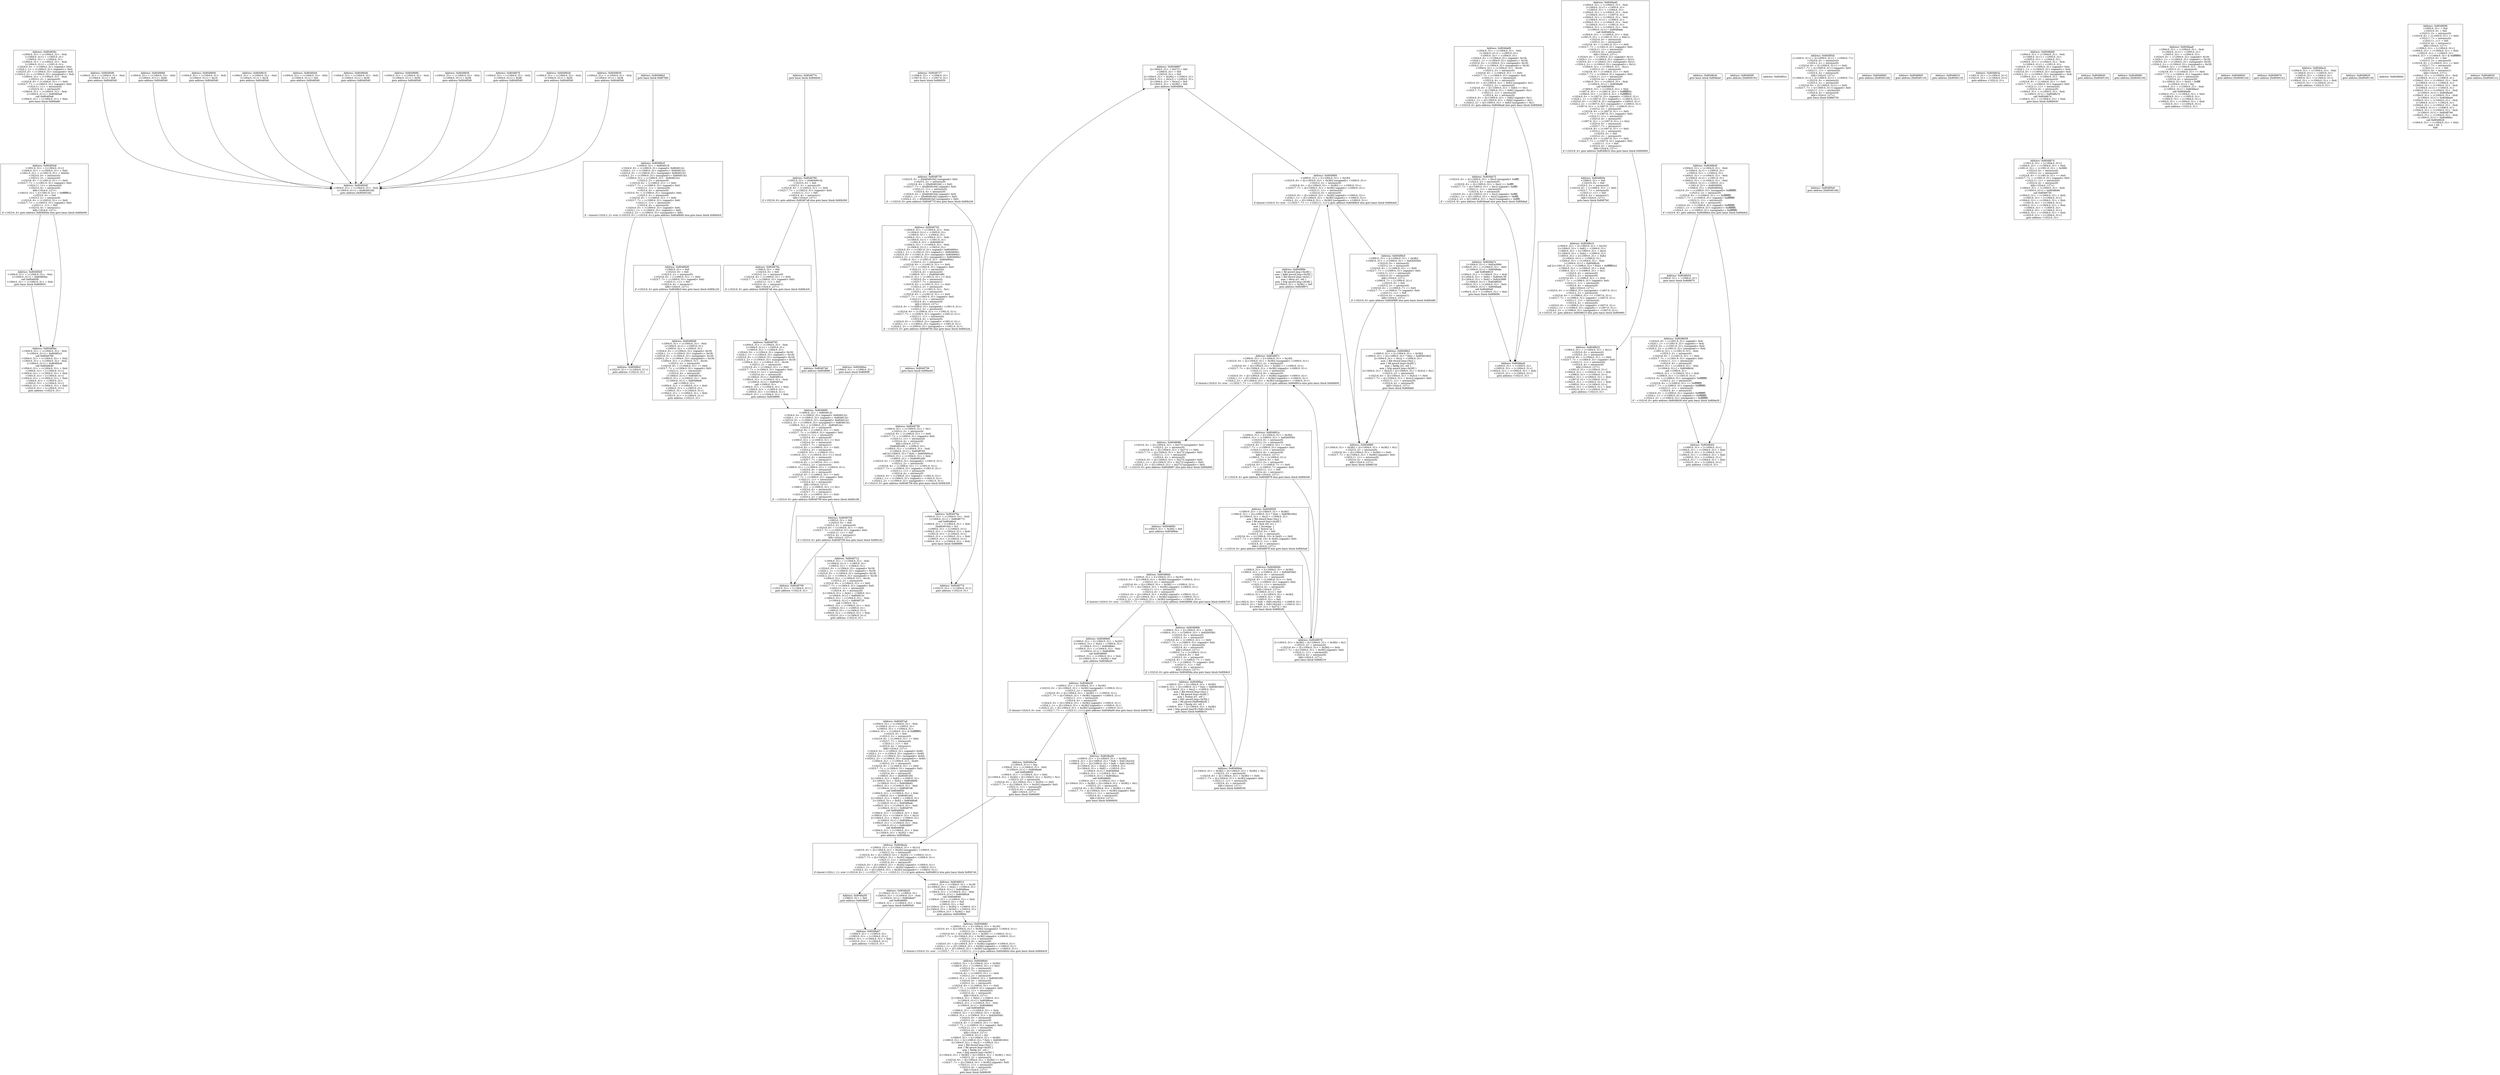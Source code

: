 digraph Program0x803750 {
basicBlock0x80afa0 [shape=box,label="Address: 0x804859c\n<1004:0..31> = (<1004:0..31> - 0x4)\n[<1004:0..31>] = <1005:0..31>\n<1005:0..31> = <1004:0..31>\n<1004:0..31> = (<1004:0..31> - 0x4)\n[<1004:0..31>] = <1001:0..31>\n<1024:0..0> = (<1004:0..31> (signed)< 0x4)\n<1024:1..1> = (<1004:0..31> (signed)<= 0x4)\n<1023:0..0> = (<1004:0..31> (unsigned)< 0x4)\n<1024:2..2> = (<1004:0..31> (unsigned)<= 0x4)\n<1004:0..31> = (<1004:0..31> - 0x4)\n<1023:2..2> = intrinsic(0)\n<1023:6..6> = (<1004:0..31> == 0x0)\n<1023:7..7> = (<1004:0..31> (signed)< 0x0)\n<1023:11..11> = intrinsic(0)\n<1023:4..4> = intrinsic(0)\n<1004:0..31> = (<1004:0..31> - 0x4)\n[<1004:0..31>] = 0x80485a8\ncall 0x80485a8\n<1004:0..31> = (<1004:0..31> + 0x4)\ngoto basic block 0x80ba80\n"];
basicBlock0x80b000 [shape=box,label="Address: 0x80485b9\n<1004:0..31> = (<1004:0..31> - 0x4)\n[<1004:0..31>] = 0x80485be\ncall 0x80485f0\n<1004:0..31> = (<1004:0..31> + 0x4)\ngoto basic block 0x868930\n"];
basicBlock0x80b060 [shape=box,label="Address: 0x80485d0\n<1004:0..31> = (<1004:0..31> - 0x4)\n[<1004:0..31>] = [0x8049100]\ngoto address [0x8049104]\n"];
basicBlock0x80b0c0 [shape=box,label="Address: 0x80486cf\n<1022:0..31> = [<1004:0..31>]\ngoto address <1022:0..31>\n"];
basicBlock0x80b120 [shape=box,label="Address: 0x80486d9\n<1004:0..31> = (<1004:0..31> - 0x4)\n[<1004:0..31>] = <1005:0..31>\n<1005:0..31> = <1004:0..31>\n<1024:0..0> = (<1004:0..31> (signed)< 0x18)\n<1024:1..1> = (<1004:0..31> (signed)<= 0x18)\n<1023:0..0> = (<1004:0..31> (unsigned)< 0x18)\n<1024:2..2> = (<1004:0..31> (unsigned)<= 0x18)\n<1004:0..31> = (<1004:0..31> - 0x18)\n<1023:2..2> = intrinsic(0)\n<1023:6..6> = (<1004:0..31> == 0x0)\n<1023:7..7> = (<1004:0..31> (signed)< 0x0)\n<1023:11..11> = intrinsic(0)\n<1023:4..4> = intrinsic(0)\n[<1004:0..31>] = 0x804913c\n<1004:0..31> = (<1004:0..31> - 0x4)\n[<1004:0..31>] = 0x80486e8\ncall <1000:0..31>\n<1004:0..31> = (<1004:0..31> + 0x4)\n<1004:0..31> = <1005:0..31>\n<1005:0..31> = [<1004:0..31>]\n<1004:0..31> = (<1004:0..31> + 0x4)\n<1022:0..31> = [<1004:0..31>]\ngoto address <1022:0..31>\n"];
basicBlock0x80b180 [shape=box,label="Address: 0x8048708\n<1022:0..31> = [<1004:0..31>]\ngoto address <1022:0..31>\n"];
basicBlock0x80b1e0 [shape=box,label="Address: 0x8048712\n<1004:0..31> = (<1004:0..31> - 0x4)\n[<1004:0..31>] = <1005:0..31>\n<1005:0..31> = <1004:0..31>\n<1024:0..0> = (<1004:0..31> (signed)< 0x18)\n<1024:1..1> = (<1004:0..31> (signed)<= 0x18)\n<1023:0..0> = (<1004:0..31> (unsigned)< 0x18)\n<1024:2..2> = (<1004:0..31> (unsigned)<= 0x18)\n<1004:0..31> = (<1004:0..31> - 0x18)\n<1023:2..2> = intrinsic(0)\n<1023:6..6> = (<1004:0..31> == 0x0)\n<1023:7..7> = (<1004:0..31> (signed)< 0x0)\n<1023:11..11> = intrinsic(0)\n<1023:4..4> = intrinsic(0)\n[(<1004:0..31> + 0x4)] = <1000:0..31>\n[<1004:0..31>] = 0x804913c\n<1004:0..31> = (<1004:0..31> - 0x4)\n[<1004:0..31>] = 0x8048725\ncall <1003:0..31>\n<1004:0..31> = (<1004:0..31> + 0x4)\n<1004:0..31> = <1005:0..31>\n<1005:0..31> = [<1004:0..31>]\n<1004:0..31> = (<1004:0..31> + 0x4)\n<1022:0..31> = [<1004:0..31>]\ngoto address <1022:0..31>\n"];
basicBlock0x80b240 [shape=box,label="Address: 0x8048739\n<1004:0..31> = (<1004:0..31> - 0x4)\n[<1004:0..31>] = <1005:0..31>\n<1005:0..31> = <1004:0..31>\n<1004:0..31> = (<1004:0..31> - 0x4)\n[<1004:0..31>] = <1001:0..31>\n<1001:0..31> = 0x8049010\n<1004:0..31> = (<1004:0..31> - 0x4)\n[<1004:0..31>] = <1003:0..31>\n<1024:0..0> = (<1001:0..31> (signed)< 0x804900c)\n<1024:1..1> = (<1001:0..31> (signed)<= 0x804900c)\n<1023:0..0> = (<1001:0..31> (unsigned)< 0x804900c)\n<1024:2..2> = (<1001:0..31> (unsigned)<= 0x804900c)\n<1001:0..31> = (<1001:0..31> - 0x804900c)\n<1023:2..2> = intrinsic(0)\n<1023:6..6> = (<1001:0..31> == 0x0)\n<1023:7..7> = (<1001:0..31> (signed)< 0x0)\n<1023:11..11> = intrinsic(0)\n<1023:4..4> = intrinsic(0)\n<1000:0..31> = [0x8049168]\n<1001:0..31> = (<1001:0..31> >> 0x2)\n<1023:0..0> = intrinsic(0)\n<1023:7..7> = intrinsic(1)\n<1023:6..6> = (<1001:0..31> == 0x0)\n<1023:2..2> = intrinsic(0)\n<1001:0..31> = (<1001:0..31> - 0x1)\n<1023:2..2> = intrinsic(0)\n<1023:6..6> = (<1001:0..31> == 0x0)\n<1023:7..7> = (<1001:0..31> (signed)< 0x0)\n<1023:11..11> = intrinsic(0)\n<1023:4..4> = intrinsic(0)\nkill(<1024:0..127>)\n<1023:0..0> = (<1000:0..31> (unsigned)< <1001:0..31>)\n<1023:2..2> = intrinsic(0)\n<1023:6..6> = (<1000:0..31> == <1001:0..31>)\n<1023:7..7> = (<1000:0..31> (signed)< <1001:0..31>)\n<1023:11..11> = intrinsic(0)\n<1023:4..4> = intrinsic(0)\n<1024:0..0> = (<1000:0..31> (signed)< <1001:0..31>)\n<1024:1..1> = (<1000:0..31> (signed)<= <1001:0..31>)\n<1024:2..2> = (<1000:0..31> (unsigned)<= <1001:0..31>)\nif ~<1023:0..0> goto address 0x804876e else goto basic block 0x80b2a0\n"];
basicBlock0x80b2a0 [shape=box,label="Address: 0x8048756\ngoto basic block 0x80be40\n"];
basicBlock0x80b300 [shape=box,label="Address: 0x804876e\n<1004:0..31> = (<1004:0..31> - 0x4)\n[<1004:0..31>] = 0x8048773\ncall 0x80486c0\n<1004:0..31> = (<1004:0..31> + 0x4)\n[0x8049164] = 0x1\n<1000:0..31> = [<1004:0..31>]\n<1004:0..31> = (<1004:0..31> + 0x4)\n<1001:0..31> = [<1004:0..31>]\n<1004:0..31> = (<1004:0..31> + 0x4)\n<1005:0..31> = [<1004:0..31>]\n<1004:0..31> = (<1004:0..31> + 0x4)\ngoto basic block 0x8689f0\n"];
basicBlock0x80b360 [shape=box,label="Address: 0x804878a\n<1000:0..31> = 0x0\n<1023:0..0> = 0x0\n<1023:2..2> = intrinsic(0)\n<1023:6..6> = (<1000:0..31> == 0x0)\n<1023:7..7> = (<1000:0..31> (signed)< 0x0)\n<1023:11..11> = 0x0\n<1023:4..4> = intrinsic(1)\nkill(<1024:0..127>)\nif <1023:6..6> goto address 0x80487a8 else goto basic block 0x80b3c0\n"];
basicBlock0x80b3c0 [shape=box,label="Address: 0x8048793\n<1004:0..31> = (<1004:0..31> - 0x4)\n[<1004:0..31>] = <1005:0..31>\n<1005:0..31> = <1004:0..31>\n<1024:0..0> = (<1004:0..31> (signed)< 0x18)\n<1024:1..1> = (<1004:0..31> (signed)<= 0x18)\n<1023:0..0> = (<1004:0..31> (unsigned)< 0x18)\n<1024:2..2> = (<1004:0..31> (unsigned)<= 0x18)\n<1004:0..31> = (<1004:0..31> - 0x18)\n<1023:2..2> = intrinsic(0)\n<1023:6..6> = (<1004:0..31> == 0x0)\n<1023:7..7> = (<1004:0..31> (signed)< 0x0)\n<1023:11..11> = intrinsic(0)\n<1023:4..4> = intrinsic(0)\n[<1004:0..31>] = 0x8049014\n<1004:0..31> = (<1004:0..31> - 0x4)\n[<1004:0..31>] = 0x80487a2\ncall <1000:0..31>\n<1004:0..31> = (<1004:0..31> + 0x4)\n<1004:0..31> = <1005:0..31>\n<1005:0..31> = [<1004:0..31>]\n<1004:0..31> = (<1004:0..31> + 0x4)\ngoto address 0x80486f0\n"];
basicBlock0x80b420 [shape=box,label="Address: 0x8048897\n[(<1004:0..31> + 0x27)] = 0x0\n<1000:0..31> = 0x0\n<1003:0..31> = 0x0\n[(<1004:0..31> + 0x28)] = <1000:0..31>\n[(<1004:0..31> + 0x2c)] = <1003:0..31>\n[(<1004:0..31> + 0x3c)] = 0x0\n[(<1004:0..31> + 0x38)] = 0x0\ngoto address 0x80488f4\n"];
basicBlock0x80b480 [shape=box,label="Address: 0x80488cf\n<1000:0..31> = [(<1004:0..31> + 0x38)]\n<1000:0..31> = [((<1000:0..31> * 0x4) + 0x8049180)]\n[(<1004:0..31> + 0xc)] = <1000:0..31>\nasm { fild dword [esp+0xc] }\nasm { fld qword [esp+0x28] }\nasm { faddp st1, st0 }\nasm { fstp qword [esp+0x28] }\n[(<1004:0..31> + 0x3c)] = ([(<1004:0..31> + 0x3c)] + 0x1)\n<1023:2..2> = intrinsic(0)\n<1023:6..6> = ([(<1004:0..31> + 0x3c)] == 0x0)\n<1023:7..7> = ([(<1004:0..31> + 0x3c)] (signed)< 0x0)\n<1023:11..11> = intrinsic(0)\n<1023:4..4> = intrinsic(0)\nkill(<1024:0..127>)\ngoto basic block 0x868ab0\n"];
basicBlock0x80b4e0 [shape=box,label="Address: 0x80488fe\nasm { fld qword [esp+0x28] }\nasm { fadd qword [esp+0x30] }\nasm { fild dword [esp+0x3c] }\nasm { fdivp st1, st0 }\nasm { fstp qword [esp+0x28] }\n[(<1004:0..31> + 0x38)] = 0x0\ngoto address 0x804897c\n"];
basicBlock0x80b540 [shape=box,label="Address: 0x8048929\n<1000:0..31> = [(<1004:0..31> + 0x38)]\n<1000:0..31> = [((<1000:0..31> * 0x4) + 0x8049180)]\n[(<1004:0..31> + 0xc)] = <1000:0..31>\nasm { fild dword [esp+0xc] }\nasm { fld qword [esp+0x28] }\nasm { fxch st0, st1 }\nasm { fucompp  }\nasm { fnstsw ax }\n<1023:0..0> = 0x0\n<1023:2..2> = intrinsic(0)\n<1023:6..6> = ((<1000:8..15> & 0x45) == 0x0)\n<1023:7..7> = ((<1000:8..15> & 0x45) (signed)< 0x0)\n<1023:11..11> = 0x0\n<1023:4..4> = intrinsic(1)\nkill(<1024:0..127>)\nif ~<1023:6..6> goto address 0x8048978 else goto basic block 0x80b5a0\n"];
basicBlock0x80b5a0 [shape=box,label="Address: 0x804894b\n<1000:0..31> = [(<1004:0..31> + 0x38)]\n<1000:0..31> = (<1000:0..31> + 0x82b0540)\n<1023:0..0> = intrinsic(0)\n<1023:2..2> = intrinsic(0)\n<1023:6..6> = (<1000:0..31> == 0x0)\n<1023:7..7> = (<1000:0..31> (signed)< 0x0)\n<1023:11..11> = intrinsic(0)\n<1023:4..4> = intrinsic(0)\nkill(<1024:0..127>)\n[<1000:0..31>] = 0x0\n<1002:0..31> = [(<1004:0..31> + 0x38)]\n<1000:0..31> = 0x0\n<1003:0..31> = 0x0\n[((<1002:0..31> * 0x8) + 0x81162c0)] = <1000:0..31>\n[((<1002:0..31> * 0x8) + 0x81162c4)] = <1003:0..31>\n[(<1004:0..31> + 0x27)] = 0x1\ngoto basic block 0x8682d0\n"];
basicBlock0x80b600 [shape=box,label="Address: 0x8048986\n<1023:0..0> = ([(<1004:0..31> + 0x27)] (unsigned)< 0x0)\n<1023:2..2> = intrinsic(0)\n<1023:6..6> = ([(<1004:0..31> + 0x27)] == 0x0)\n<1023:7..7> = ([(<1004:0..31> + 0x27)] (signed)< 0x0)\n<1023:11..11> = intrinsic(0)\n<1023:4..4> = intrinsic(0)\n<1024:0..0> = ([(<1004:0..31> + 0x27)] (signed)< 0x0)\n<1024:1..1> = ([(<1004:0..31> + 0x27)] (signed)<= 0x0)\n<1024:2..2> = ([(<1004:0..31> + 0x27)] (unsigned)<= 0x0)\nif ~<1023:6..6> goto address 0x8048897 else goto basic block 0x80b660\n"];
basicBlock0x80b660 [shape=box,label="Address: 0x8048991\n[(<1004:0..31> + 0x38)] = 0x0\ngoto address 0x80489de\n"];
basicBlock0x80b6c0 [shape=box,label="Address: 0x80489aa\n<1000:0..31> = [(<1004:0..31> + 0x38)]\n<1000:0..31> = [((<1000:0..31> * 0x4) + 0x8049180)]\n[(<1004:0..31> + 0xc)] = <1000:0..31>\nasm { fild dword [esp+0xc] }\nasm { fld qword [esp+0x28] }\nasm { fsubrp st1, st0 }\nasm { fdiv qword [esp+0x30] }\nasm { fld qword [0x8048bc8] }\nasm { fmulp st1, st0 }\n<1000:0..31> = [(<1004:0..31> + 0x38)]\nasm { fstp qword [eax*8+0x81162c0] }\ngoto basic block 0x868b10\n"];
basicBlock0x80b720 [shape=box,label="Address: 0x80489e8\n<1000:0..31> = [(<1004:0..31> + 0x20)]\n[(<1004:0..31> + 0x4)] = <1000:0..31>\n[<1004:0..31>] = 0x8048bb1\n<1004:0..31> = (<1004:0..31> - 0x4)\n[<1004:0..31>] = 0x80489fc\ncall 0x8048660\n<1004:0..31> = (<1004:0..31> + 0x4)\n[(<1004:0..31> + 0x38)] = 0x0\ngoto address 0x8048a30\n"];
basicBlock0x80b780 [shape=box,label="Address: 0x8048a3a\n[<1004:0..31>] = 0xa\n<1004:0..31> = (<1004:0..31> - 0x4)\n[<1004:0..31>] = 0x8048a46\ncall 0x8048600\n<1004:0..31> = (<1004:0..31> + 0x4)\n[(<1004:0..31> + 0x20)] = ([(<1004:0..31> + 0x20)] + 0x1)\n<1023:2..2> = intrinsic(0)\n<1023:6..6> = ([(<1004:0..31> + 0x20)] == 0x0)\n<1023:7..7> = ([(<1004:0..31> + 0x20)] (signed)< 0x0)\n<1023:11..11> = intrinsic(0)\n<1023:4..4> = intrinsic(0)\nkill(<1024:0..127>)\ngoto basic block 0x86b6f0\n"];
basicBlock0x80b7e0 [shape=box,label="Address: 0x8048a58\n<1000:0..31> = 0x0\ngoto address 0x8048a67\n"];
basicBlock0x80b840 [shape=box,label="Address: 0x8048a75\n<1023:0..0> = ([(<1005:0..31> + 0xc)] (unsigned)< 0xffff)\n<1023:2..2> = intrinsic(0)\n<1023:6..6> = ([(<1005:0..31> + 0xc)] == 0xffff)\n<1023:7..7> = ([(<1005:0..31> + 0xc)] (signed)< 0xffff)\n<1023:11..11> = intrinsic(0)\n<1023:4..4> = intrinsic(0)\n<1024:0..0> = ([(<1005:0..31> + 0xc)] (signed)< 0xffff)\n<1024:1..1> = ([(<1005:0..31> + 0xc)] (signed)<= 0xffff)\n<1024:2..2> = ([(<1005:0..31> + 0xc)] (unsigned)<= 0xffff)\nif ~<1023:6..6> goto address 0x8048aa6 else goto basic block 0x80b8a0\n"];
basicBlock0x80b8a0 [shape=box,label="Address: 0x8048a7e\n[<1004:0..31>] = 0x82e3990\n<1004:0..31> = (<1004:0..31> - 0x4)\n[<1004:0..31>] = 0x8048a8a\ncall 0x8048610\n<1004:0..31> = (<1004:0..31> + 0x4)\n[(<1004:0..31> + 0x8)] = 0x8049138\n[(<1004:0..31> + 0x4)] = 0x82e3990\n[<1004:0..31>] = 0x8048630\n<1004:0..31> = (<1004:0..31> - 0x4)\n[<1004:0..31>] = 0x8048aa6\ncall 0x80485e0\n<1004:0..31> = (<1004:0..31> + 0x4)\ngoto basic block 0x868690\n"];
basicBlock0x80b900 [shape=box,label="Address: 0x8048b0e\n<1006:0..31> = 0x0\n<1023:0..0> = 0x0\n<1023:2..2> = intrinsic(0)\n<1023:6..6> = (<1006:0..31> == 0x0)\n<1023:7..7> = intrinsic(0)\n<1023:11..11> = 0x0\n<1023:4..4> = intrinsic(1)\nkill(<1024:0..127>)\ngoto basic block 0x8687b0\n"];
basicBlock0x80b960 [shape=box,label="Address: 0x8048b32\n<1004:0..31> = (<1004:0..31> + 0x1c)\n<1023:0..0> = intrinsic(0)\n<1023:2..2> = intrinsic(0)\n<1023:6..6> = (<1004:0..31> == 0x0)\n<1023:7..7> = (<1004:0..31> (signed)< 0x0)\n<1023:11..11> = intrinsic(0)\n<1023:4..4> = intrinsic(0)\nkill(<1024:0..127>)\n<1001:0..31> = [<1004:0..31>]\n<1004:0..31> = (<1004:0..31> + 0x4)\n<1006:0..31> = [<1004:0..31>]\n<1004:0..31> = (<1004:0..31> + 0x4)\n<1007:0..31> = [<1004:0..31>]\n<1004:0..31> = (<1004:0..31> + 0x4)\n<1005:0..31> = [<1004:0..31>]\n<1004:0..31> = (<1004:0..31> + 0x4)\n<1022:0..31> = [<1004:0..31>]\ngoto address <1022:0..31>\n"];
basicBlock0x80b9c0 [shape=box,label="Address: 0x8048b54\n<1006:0..31> = <1006:0..31>\ngoto basic block 0x868870\n"];
basicBlock0x80ba20 [shape=box,label="Address: 0x8048b64\n<1000:0..31> = [<1004:0..31>]\n<1004:0..31> = (<1004:0..31> + 0x4)\n<1001:0..31> = [<1004:0..31>]\n<1004:0..31> = (<1004:0..31> + 0x4)\n<1005:0..31> = [<1004:0..31>]\n<1004:0..31> = (<1004:0..31> + 0x4)\n<1022:0..31> = [<1004:0..31>]\ngoto address <1022:0..31>\n"];
basicBlock0x80ba80 [shape=box,label="Address: 0x80485a8\n<1001:0..31> = [<1004:0..31>]\n<1004:0..31> = (<1004:0..31> + 0x4)\n<1001:0..31> = (<1001:0..31> + 0xb54)\n<1023:0..0> = intrinsic(0)\n<1023:2..2> = intrinsic(0)\n<1023:6..6> = (<1001:0..31> == 0x0)\n<1023:7..7> = (<1001:0..31> (signed)< 0x0)\n<1023:11..11> = intrinsic(0)\n<1023:4..4> = intrinsic(0)\nkill(<1024:0..127>)\n<1003:0..31> = [(<1001:0..31> + 0xfffffffc)]\n<1023:0..0> = 0x0\n<1023:2..2> = intrinsic(0)\n<1023:6..6> = (<1003:0..31> == 0x0)\n<1023:7..7> = (<1003:0..31> (signed)< 0x0)\n<1023:11..11> = 0x0\n<1023:4..4> = intrinsic(1)\nkill(<1024:0..127>)\nif <1023:6..6> goto address 0x80485be else goto basic block 0x80b000\n"];
basicBlock0x80bae0 [shape=box,label="Address: 0x80485f0\ngoto address [0x804910c]\n"];
basicBlock0x80bb40 [shape=box,label="Address: 0x8048780\n<1002:0..31> = [0x8049014]\n<1023:0..0> = 0x0\n<1023:2..2> = intrinsic(0)\n<1023:6..6> = (<1002:0..31> == 0x0)\n<1023:7..7> = (<1002:0..31> (signed)< 0x0)\n<1023:11..11> = 0x0\n<1023:4..4> = intrinsic(1)\nkill(<1024:0..127>)\nif <1023:6..6> goto address 0x80487a8 else goto basic block 0x80b360\n"];
basicBlock0x80bba0 [shape=box,label="Address: 0x8048b40\n<1004:0..31> = (<1004:0..31> - 0x4)\n[<1004:0..31>] = <1005:0..31>\n<1005:0..31> = <1004:0..31>\n<1004:0..31> = (<1004:0..31> - 0x4)\n[<1004:0..31>] = <1001:0..31>\n<1004:0..31> = (<1004:0..31> - 0x4)\n[<1004:0..31>] = <1003:0..31>\n<1001:0..31> = 0x8049004\n<1000:0..31> = [0x8049004]\n<1023:0..0> = (<1000:0..31> (unsigned)< 0xffffffff)\n<1023:2..2> = intrinsic(0)\n<1023:6..6> = (<1000:0..31> == 0xffffffff)\n<1023:7..7> = (<1000:0..31> (signed)< 0xffffffff)\n<1023:11..11> = intrinsic(0)\n<1023:4..4> = intrinsic(0)\n<1024:0..0> = (<1000:0..31> (signed)< 0xffffffff)\n<1024:1..1> = (<1000:0..31> (signed)<= 0xffffffff)\n<1024:2..2> = (<1000:0..31> (unsigned)<= 0xffffffff)\nif <1023:6..6> goto address 0x8048b64 else goto basic block 0x80b9c0\n"];
basicBlock0x80bc00 [shape=box,label="Address: 0x80485cc\n"];
basicBlock0x80bc60 [shape=box,label="Address: 0x80485dc\n[<1000:0..31>] = ([<1000:0..31>] + <1000:0..7>)\n<1023:0..0> = intrinsic(0)\n<1023:2..2> = intrinsic(0)\n<1023:6..6> = ([<1000:0..31>] == 0x0)\n<1023:7..7> = ([<1000:0..31>] (signed)< 0x0)\n<1023:11..11> = intrinsic(0)\n<1023:4..4> = intrinsic(0)\nkill(<1024:0..127>)\n[<1000:0..31>] = ([<1000:0..31>] + <1000:0..7>)\n<1023:0..0> = intrinsic(0)\n<1023:2..2> = intrinsic(0)\n<1023:6..6> = ([<1000:0..31>] == 0x0)\n<1023:7..7> = ([<1000:0..31>] (signed)< 0x0)\n<1023:11..11> = intrinsic(0)\n<1023:4..4> = intrinsic(0)\nkill(<1024:0..127>)\ngoto basic block 0x868750\n"];
basicBlock0x80bcc0 [shape=box,label="Address: 0x80486d0\n<1000:0..31> = 0x0\n<1023:0..0> = 0x0\n<1023:2..2> = intrinsic(0)\n<1023:6..6> = (<1000:0..31> == 0x0)\n<1023:7..7> = (<1000:0..31> (signed)< 0x0)\n<1023:11..11> = 0x0\n<1023:4..4> = intrinsic(1)\nkill(<1024:0..127>)\nif <1023:6..6> goto address 0x80486cf else goto basic block 0x80b120\n"];
basicBlock0x80bd20 [shape=box,label="Address: 0x80486ea\n<1006:0..31> = <1006:0..31>\ngoto basic block 0x8680f0\n"];
basicBlock0x80bd80 [shape=box,label="Address: 0x8048709\n<1003:0..31> = 0x0\n<1023:0..0> = 0x0\n<1023:2..2> = intrinsic(0)\n<1023:6..6> = (<1003:0..31> == 0x0)\n<1023:7..7> = (<1003:0..31> (signed)< 0x0)\n<1023:11..11> = 0x0\n<1023:4..4> = intrinsic(1)\nkill(<1024:0..127>)\nif <1023:6..6> goto address 0x8048708 else goto basic block 0x80b1e0\n"];
basicBlock0x80bde0 [shape=box,label="Address: 0x8048727\n<1006:0..31> = <1006:0..31>\n<1007:0..31> = <1007:0..31>\ngoto basic block 0x86b930\n"];
basicBlock0x80be40 [shape=box,label="Address: 0x8048758\n<1000:0..31> = (<1000:0..31> + 0x1)\n<1023:2..2> = intrinsic(0)\n<1023:6..6> = (<1000:0..31> == 0x0)\n<1023:7..7> = (<1000:0..31> (signed)< 0x0)\n<1023:11..11> = intrinsic(0)\n<1023:4..4> = intrinsic(0)\nkill(<1024:0..127>)\n[0x8049168] = <1000:0..31>\n<1004:0..31> = (<1004:0..31> - 0x4)\n[<1004:0..31>] = 0x8048765\ncall [((<1000:0..31> * 0x4) + 0x804900c)]\n<1004:0..31> = (<1004:0..31> + 0x4)\n<1000:0..31> = [0x8049168]\n<1023:0..0> = (<1000:0..31> (unsigned)< <1001:0..31>)\n<1023:2..2> = intrinsic(0)\n<1023:6..6> = (<1000:0..31> == <1001:0..31>)\n<1023:7..7> = (<1000:0..31> (signed)< <1001:0..31>)\n<1023:11..11> = intrinsic(0)\n<1023:4..4> = intrinsic(0)\n<1024:0..0> = (<1000:0..31> (signed)< <1001:0..31>)\n<1024:1..1> = (<1000:0..31> (signed)<= <1001:0..31>)\n<1024:2..2> = (<1000:0..31> (unsigned)<= <1001:0..31>)\nif <1023:0..0> goto address 0x8048758 else goto basic block 0x80b300\n"];
basicBlock0x867fd0 [shape=box,label="Address: 0x80486c0\n<1000:0..31> = 0x804913f\n<1024:0..0> = (<1000:0..31> (signed)< 0x804913c)\n<1024:1..1> = (<1000:0..31> (signed)<= 0x804913c)\n<1023:0..0> = (<1000:0..31> (unsigned)< 0x804913c)\n<1024:2..2> = (<1000:0..31> (unsigned)<= 0x804913c)\n<1000:0..31> = (<1000:0..31> - 0x804913c)\n<1023:2..2> = intrinsic(0)\n<1023:6..6> = (<1000:0..31> == 0x0)\n<1023:7..7> = (<1000:0..31> (signed)< 0x0)\n<1023:11..11> = intrinsic(0)\n<1023:4..4> = intrinsic(0)\n<1023:0..0> = (<1000:0..31> (unsigned)< 0x6)\n<1023:2..2> = intrinsic(0)\n<1023:6..6> = (<1000:0..31> == 0x6)\n<1023:7..7> = (<1000:0..31> (signed)< 0x6)\n<1023:11..11> = intrinsic(0)\n<1023:4..4> = intrinsic(0)\n<1024:0..0> = (<1000:0..31> (signed)< 0x6)\n<1024:1..1> = (<1000:0..31> (signed)<= 0x6)\n<1024:2..2> = (<1000:0..31> (unsigned)<= 0x6)\nif ~choice(<1024:2..2> over (<1023:0..0> | <1023:6..6>)) goto address 0x80486d0 else goto basic block 0x80b0c0\n"];
basicBlock0x868030 [shape=box,label="Address: 0x804877e\ngoto basic block 0x80bb40\n"];
basicBlock0x868090 [shape=box,label="Address: 0x80487a8\ngoto address 0x80486f0\n"];
basicBlock0x8680f0 [shape=box,label="Address: 0x80486f0\n<1000:0..31> = 0x804913c\n<1024:0..0> = (<1000:0..31> (signed)< 0x804913c)\n<1024:1..1> = (<1000:0..31> (signed)<= 0x804913c)\n<1023:0..0> = (<1000:0..31> (unsigned)< 0x804913c)\n<1024:2..2> = (<1000:0..31> (unsigned)<= 0x804913c)\n<1000:0..31> = (<1000:0..31> - 0x804913c)\n<1023:2..2> = intrinsic(0)\n<1023:6..6> = (<1000:0..31> == 0x0)\n<1023:7..7> = (<1000:0..31> (signed)< 0x0)\n<1023:11..11> = intrinsic(0)\n<1023:4..4> = intrinsic(0)\n<1000:0..31> = (<1000:0..31> >> 0x2)\n<1023:0..0> = intrinsic(0)\n<1023:7..7> = intrinsic(1)\n<1023:6..6> = (<1000:0..31> == 0x0)\n<1023:2..2> = intrinsic(0)\n<1003:0..31> = <1000:0..31>\n<1003:0..31> = (<1003:0..31> >>> 0x1f)\n<1023:0..0> = intrinsic(0)\n<1023:7..7> = intrinsic(1)\n<1023:6..6> = (<1003:0..31> == 0x0)\n<1023:2..2> = intrinsic(0)\n<1000:0..31> = (<1000:0..31> + <1003:0..31>)\n<1023:0..0> = intrinsic(0)\n<1023:2..2> = intrinsic(0)\n<1023:6..6> = (<1000:0..31> == 0x0)\n<1023:7..7> = (<1000:0..31> (signed)< 0x0)\n<1023:11..11> = intrinsic(0)\n<1023:4..4> = intrinsic(0)\nkill(<1024:0..127>)\n<1000:0..31> = (<1000:0..31> >> 0x1)\n<1023:0..0> = intrinsic(0)\n<1023:7..7> = intrinsic(1)\n<1023:6..6> = (<1000:0..31> == 0x0)\n<1023:2..2> = intrinsic(0)\nif ~<1023:6..6> goto address 0x8048709 else goto basic block 0x80b180\n"];
basicBlock0x868150 [shape=box,label="Address: 0x80488f4\n<1000:0..31> = [(<1004:0..31> + 0x18)]\n<1023:0..0> = ([(<1004:0..31> + 0x38)] (unsigned)< <1000:0..31>)\n<1023:2..2> = intrinsic(0)\n<1023:6..6> = ([(<1004:0..31> + 0x38)] == <1000:0..31>)\n<1023:7..7> = ([(<1004:0..31> + 0x38)] (signed)< <1000:0..31>)\n<1023:11..11> = intrinsic(0)\n<1023:4..4> = intrinsic(0)\n<1024:0..0> = ([(<1004:0..31> + 0x38)] (signed)< <1000:0..31>)\n<1024:1..1> = ([(<1004:0..31> + 0x38)] (signed)<= <1000:0..31>)\n<1024:2..2> = ([(<1004:0..31> + 0x38)] (unsigned)<= <1000:0..31>)\nif choice(<1024:0..0> over ~(<1023:7..7> == <1023:11..11>)) goto address 0x80488c0 else goto basic block 0x80b4e0\n"];
basicBlock0x8681b0 [shape=box,label="Address: 0x80488c0\n<1000:0..31> = [(<1004:0..31> + 0x38)]\n<1000:0..31> = (<1000:0..31> + 0x82b0540)\n<1023:0..0> = intrinsic(0)\n<1023:2..2> = intrinsic(0)\n<1023:6..6> = (<1000:0..31> == 0x0)\n<1023:7..7> = (<1000:0..31> (signed)< 0x0)\n<1023:11..11> = intrinsic(0)\n<1023:4..4> = intrinsic(0)\nkill(<1024:0..127>)\n<1000:0..7> = [<1000:0..31>]\n<1023:0..0> = 0x0\n<1023:2..2> = intrinsic(0)\n<1023:6..6> = (<1000:0..7> == 0x0)\n<1023:7..7> = (<1000:0..7> (signed)< 0x0)\n<1023:11..11> = 0x0\n<1023:4..4> = intrinsic(1)\nkill(<1024:0..127>)\nif <1023:6..6> goto address 0x80488f0 else goto basic block 0x80b480\n"];
basicBlock0x868210 [shape=box,label="Address: 0x804897c\n<1000:0..31> = [(<1004:0..31> + 0x18)]\n<1023:0..0> = ([(<1004:0..31> + 0x38)] (unsigned)< <1000:0..31>)\n<1023:2..2> = intrinsic(0)\n<1023:6..6> = ([(<1004:0..31> + 0x38)] == <1000:0..31>)\n<1023:7..7> = ([(<1004:0..31> + 0x38)] (signed)< <1000:0..31>)\n<1023:11..11> = intrinsic(0)\n<1023:4..4> = intrinsic(0)\n<1024:0..0> = ([(<1004:0..31> + 0x38)] (signed)< <1000:0..31>)\n<1024:1..1> = ([(<1004:0..31> + 0x38)] (signed)<= <1000:0..31>)\n<1024:2..2> = ([(<1004:0..31> + 0x38)] (unsigned)<= <1000:0..31>)\nif choice(<1024:0..0> over ~(<1023:7..7> == <1023:11..11>)) goto address 0x804891a else goto basic block 0x80b600\n"];
basicBlock0x868270 [shape=box,label="Address: 0x804891a\n<1000:0..31> = [(<1004:0..31> + 0x38)]\n<1000:0..31> = (<1000:0..31> + 0x82b0540)\n<1023:0..0> = intrinsic(0)\n<1023:2..2> = intrinsic(0)\n<1023:6..6> = (<1000:0..31> == 0x0)\n<1023:7..7> = (<1000:0..31> (signed)< 0x0)\n<1023:11..11> = intrinsic(0)\n<1023:4..4> = intrinsic(0)\nkill(<1024:0..127>)\n<1000:0..7> = [<1000:0..31>]\n<1023:0..0> = 0x0\n<1023:2..2> = intrinsic(0)\n<1023:6..6> = (<1000:0..7> == 0x0)\n<1023:7..7> = (<1000:0..7> (signed)< 0x0)\n<1023:11..11> = 0x0\n<1023:4..4> = intrinsic(1)\nkill(<1024:0..127>)\nif <1023:6..6> goto address 0x8048978 else goto basic block 0x80b540\n"];
basicBlock0x8682d0 [shape=box,label="Address: 0x8048978\n[(<1004:0..31> + 0x38)] = ([(<1004:0..31> + 0x38)] + 0x1)\n<1023:2..2> = intrinsic(0)\n<1023:6..6> = ([(<1004:0..31> + 0x38)] == 0x0)\n<1023:7..7> = ([(<1004:0..31> + 0x38)] (signed)< 0x0)\n<1023:11..11> = intrinsic(0)\n<1023:4..4> = intrinsic(0)\nkill(<1024:0..127>)\ngoto basic block 0x868210\n"];
basicBlock0x868330 [shape=box,label="Address: 0x80489de\n<1000:0..31> = [(<1004:0..31> + 0x18)]\n<1023:0..0> = ([(<1004:0..31> + 0x38)] (unsigned)< <1000:0..31>)\n<1023:2..2> = intrinsic(0)\n<1023:6..6> = ([(<1004:0..31> + 0x38)] == <1000:0..31>)\n<1023:7..7> = ([(<1004:0..31> + 0x38)] (signed)< <1000:0..31>)\n<1023:11..11> = intrinsic(0)\n<1023:4..4> = intrinsic(0)\n<1024:0..0> = ([(<1004:0..31> + 0x38)] (signed)< <1000:0..31>)\n<1024:1..1> = ([(<1004:0..31> + 0x38)] (signed)<= <1000:0..31>)\n<1024:2..2> = ([(<1004:0..31> + 0x38)] (unsigned)<= <1000:0..31>)\nif choice(<1024:0..0> over ~(<1023:7..7> == <1023:11..11>)) goto address 0x804899b else goto basic block 0x80b720\n"];
basicBlock0x868390 [shape=box,label="Address: 0x804899b\n<1000:0..31> = [(<1004:0..31> + 0x38)]\n<1000:0..31> = (<1000:0..31> + 0x82b0540)\n<1023:0..0> = intrinsic(0)\n<1023:2..2> = intrinsic(0)\n<1023:6..6> = (<1000:0..31> == 0x0)\n<1023:7..7> = (<1000:0..31> (signed)< 0x0)\n<1023:11..11> = intrinsic(0)\n<1023:4..4> = intrinsic(0)\nkill(<1024:0..127>)\n<1000:0..7> = [<1000:0..31>]\n<1023:0..0> = 0x0\n<1023:2..2> = intrinsic(0)\n<1023:6..6> = (<1000:0..7> == 0x0)\n<1023:7..7> = (<1000:0..7> (signed)< 0x0)\n<1023:11..11> = 0x0\n<1023:4..4> = intrinsic(1)\nkill(<1024:0..127>)\nif <1023:6..6> goto address 0x80489da else goto basic block 0x80b6c0\n"];
basicBlock0x8683f0 [shape=box,label="Address: 0x8048660\ngoto address [0x8049128]\n"];
basicBlock0x868450 [shape=box,label="Address: 0x8048a30\n<1000:0..31> = [(<1004:0..31> + 0x18)]\n<1023:0..0> = ([(<1004:0..31> + 0x38)] (unsigned)< <1000:0..31>)\n<1023:2..2> = intrinsic(0)\n<1023:6..6> = ([(<1004:0..31> + 0x38)] == <1000:0..31>)\n<1023:7..7> = ([(<1004:0..31> + 0x38)] (signed)< <1000:0..31>)\n<1023:11..11> = intrinsic(0)\n<1023:4..4> = intrinsic(0)\n<1024:0..0> = ([(<1004:0..31> + 0x38)] (signed)< <1000:0..31>)\n<1024:1..1> = ([(<1004:0..31> + 0x38)] (signed)<= <1000:0..31>)\n<1024:2..2> = ([(<1004:0..31> + 0x38)] (unsigned)<= <1000:0..31>)\nif choice(<1024:0..0> over ~(<1023:7..7> == <1023:11..11>)) goto address 0x8048a06 else goto basic block 0x80b780\n"];
basicBlock0x8684b0 [shape=box,label="Address: 0x8048a06\n<1000:0..31> = [(<1004:0..31> + 0x38)]\n<1003:0..31> = [((<1000:0..31> * 0x8) + 0x81162c4)]\n<1000:0..31> = [((<1000:0..31> * 0x8) + 0x81162c0)]\n[(<1004:0..31> + 0x4)] = <1000:0..31>\n[(<1004:0..31> + 0x8)] = <1003:0..31>\n[<1004:0..31>] = 0x8048bbb\n<1004:0..31> = (<1004:0..31> - 0x4)\n[<1004:0..31>] = 0x8048a2c\ncall 0x8048660\n<1004:0..31> = (<1004:0..31> + 0x4)\n[(<1004:0..31> + 0x38)] = ([(<1004:0..31> + 0x38)] + 0x1)\n<1023:2..2> = intrinsic(0)\n<1023:6..6> = ([(<1004:0..31> + 0x38)] == 0x0)\n<1023:7..7> = ([(<1004:0..31> + 0x38)] (signed)< 0x0)\n<1023:11..11> = intrinsic(0)\n<1023:4..4> = intrinsic(0)\nkill(<1024:0..127>)\ngoto basic block 0x868450\n"];
basicBlock0x868510 [shape=box,label="Address: 0x8048600\ngoto address [0x8049110]\n"];
basicBlock0x868570 [shape=box,label="Address: 0x8048814\n<1000:0..31> = (<1004:0..31> + 0x18)\n[(<1004:0..31> + 0x4)] = <1000:0..31>\n[<1004:0..31>] = 0x8048bae\n<1004:0..31> = (<1004:0..31> - 0x4)\n[<1004:0..31>] = 0x8048828\ncall 0x8048640\n<1004:0..31> = (<1004:0..31> + 0x4)\n<1000:0..31> = 0x0\n<1003:0..31> = 0x0\n[(<1004:0..31> + 0x30)] = <1000:0..31>\n[(<1004:0..31> + 0x34)] = <1003:0..31>\n[(<1004:0..31> + 0x38)] = 0x0\ngoto address 0x804888d\n"];
basicBlock0x8685d0 [shape=box,label="Address: 0x8048a67\n<1004:0..31> = <1005:0..31>\n<1005:0..31> = [<1004:0..31>]\n<1004:0..31> = (<1004:0..31> + 0x4)\n<1022:0..31> = [<1004:0..31>]\ngoto address <1022:0..31>\n"];
basicBlock0x868630 [shape=box,label="Address: 0x8048a5f\n[<1004:0..31>] = <1000:0..31>\n<1004:0..31> = (<1004:0..31> - 0x4)\n[<1004:0..31>] = 0x8048a67\ncall 0x8048680\n<1004:0..31> = (<1004:0..31> + 0x4)\ngoto basic block 0x8685d0\n"];
basicBlock0x868690 [shape=box,label="Address: 0x8048aa6\n<1004:0..31> = <1005:0..31>\n<1005:0..31> = [<1004:0..31>]\n<1004:0..31> = (<1004:0..31> + 0x4)\n<1022:0..31> = [<1004:0..31>]\ngoto address <1022:0..31>\n"];
basicBlock0x8686f0 [shape=box,label="Address: 0x8048610\ngoto address [0x8049114]\n"];
basicBlock0x868750 [shape=box,label="Address: 0x80485e0\ngoto address [0x8049108]\n"];
basicBlock0x8687b0 [shape=box,label="Address: 0x8048b10\n<1000:0..31> = [(<1005:0..31> + 0x10)]\n[(<1004:0..31> + 0x8)] = <1000:0..31>\n<1000:0..31> = [(<1005:0..31> + 0xc)]\n[(<1004:0..31> + 0x4)] = <1000:0..31>\n<1000:0..31> = [(<1005:0..31> + 0x8)]\n[<1004:0..31>] = <1000:0..31>\n<1004:0..31> = (<1004:0..31> - 0x4)\n[<1004:0..31>] = 0x8048b2b\ncall [((<1001:0..31> + (<1006:0..31> * 0x4)) + 0xffffff04)]\n<1004:0..31> = (<1004:0..31> + 0x4)\n<1006:0..31> = (<1006:0..31> + 0x1)\n<1023:0..0> = intrinsic(0)\n<1023:2..2> = intrinsic(0)\n<1023:6..6> = (<1006:0..31> == 0x0)\n<1023:7..7> = (<1006:0..31> (signed)< 0x0)\n<1023:11..11> = intrinsic(0)\n<1023:4..4> = intrinsic(0)\nkill(<1024:0..127>)\n<1023:0..0> = (<1006:0..31> (unsigned)< <1007:0..31>)\n<1023:2..2> = intrinsic(0)\n<1023:6..6> = (<1006:0..31> == <1007:0..31>)\n<1023:7..7> = (<1006:0..31> (signed)< <1007:0..31>)\n<1023:11..11> = intrinsic(0)\n<1023:4..4> = intrinsic(0)\n<1024:0..0> = (<1006:0..31> (signed)< <1007:0..31>)\n<1024:1..1> = (<1006:0..31> (signed)<= <1007:0..31>)\n<1024:2..2> = (<1006:0..31> (unsigned)<= <1007:0..31>)\nif <1023:0..0> goto address 0x8048b10 else goto basic block 0x80b960\n"];
basicBlock0x868810 [shape=box,label="Address: 0x8048b3a\n<1001:0..31> = [<1004:0..31>]\n<1022:0..31> = [<1004:0..31>]\ngoto address <1022:0..31>\n"];
basicBlock0x868870 [shape=box,label="Address: 0x8048b58\n<1024:0..0> = (<1001:0..31> (signed)< 0x4)\n<1024:1..1> = (<1001:0..31> (signed)<= 0x4)\n<1023:0..0> = (<1001:0..31> (unsigned)< 0x4)\n<1024:2..2> = (<1001:0..31> (unsigned)<= 0x4)\n<1001:0..31> = (<1001:0..31> - 0x4)\n<1023:2..2> = intrinsic(0)\n<1023:6..6> = (<1001:0..31> == 0x0)\n<1023:7..7> = (<1001:0..31> (signed)< 0x0)\n<1023:11..11> = intrinsic(0)\n<1023:4..4> = intrinsic(0)\n<1004:0..31> = (<1004:0..31> - 0x4)\n[<1004:0..31>] = 0x8048b5d\ncall <1000:0..31>\n<1004:0..31> = (<1004:0..31> + 0x4)\n<1000:0..31> = [<1001:0..31>]\n<1023:0..0> = (<1000:0..31> (unsigned)< 0xffffffff)\n<1023:2..2> = intrinsic(0)\n<1023:6..6> = (<1000:0..31> == 0xffffffff)\n<1023:7..7> = (<1000:0..31> (signed)< 0xffffffff)\n<1023:11..11> = intrinsic(0)\n<1023:4..4> = intrinsic(0)\n<1024:0..0> = (<1000:0..31> (signed)< 0xffffffff)\n<1024:1..1> = (<1000:0..31> (signed)<= 0xffffffff)\n<1024:2..2> = (<1000:0..31> (unsigned)<= 0xffffffff)\nif ~<1023:6..6> goto address 0x8048b58 else goto basic block 0x80ba20\n"];
basicBlock0x8688d0 [shape=box,label="Address: 0x8048b68\n<1004:0..31> = (<1004:0..31> - 0x4)\n[<1004:0..31>] = <1005:0..31>\n<1005:0..31> = <1004:0..31>\n<1004:0..31> = (<1004:0..31> - 0x4)\n[<1004:0..31>] = <1001:0..31>\n<1024:0..0> = (<1004:0..31> (signed)< 0x4)\n<1024:1..1> = (<1004:0..31> (signed)<= 0x4)\n<1023:0..0> = (<1004:0..31> (unsigned)< 0x4)\n<1024:2..2> = (<1004:0..31> (unsigned)<= 0x4)\n<1004:0..31> = (<1004:0..31> - 0x4)\n<1023:2..2> = intrinsic(0)\n<1023:6..6> = (<1004:0..31> == 0x0)\n<1023:7..7> = (<1004:0..31> (signed)< 0x0)\n<1023:11..11> = intrinsic(0)\n<1023:4..4> = intrinsic(0)\n<1004:0..31> = (<1004:0..31> - 0x4)\n[<1004:0..31>] = 0x8048b74\ncall 0x8048b74\n<1004:0..31> = (<1004:0..31> + 0x4)\ngoto basic block 0x86b630\n"];
basicBlock0x868930 [shape=box,label="Address: 0x80485be\n<1004:0..31> = (<1004:0..31> - 0x4)\n[<1004:0..31>] = 0x80485c3\ncall 0x8048780\n<1004:0..31> = (<1004:0..31> + 0x4)\n<1004:0..31> = (<1004:0..31> - 0x4)\n[<1004:0..31>] = 0x80485c8\ncall 0x8048b40\n<1004:0..31> = (<1004:0..31> + 0x4)\n<1000:0..31> = [<1004:0..31>]\n<1004:0..31> = (<1004:0..31> + 0x4)\n<1001:0..31> = [<1004:0..31>]\n<1004:0..31> = (<1004:0..31> + 0x4)\n<1004:0..31> = <1005:0..31>\n<1005:0..31> = [<1004:0..31>]\n<1004:0..31> = (<1004:0..31> + 0x4)\n<1022:0..31> = [<1004:0..31>]\ngoto address <1022:0..31>\n"];
basicBlock0x868990 [shape=box,label="Address: 0x80485f6\n<1004:0..31> = (<1004:0..31> - 0x4)\n[<1004:0..31>] = 0x8\ngoto address 0x80485d0\n"];
basicBlock0x8689f0 [shape=box,label="Address: 0x804877d\n<1022:0..31> = [<1004:0..31>]\ngoto address <1022:0..31>\n"];
basicBlock0x868a50 [shape=box,label="Address: 0x80487ad\n<1004:0..31> = (<1004:0..31> - 0x4)\n[<1004:0..31>] = <1005:0..31>\n<1005:0..31> = <1004:0..31>\n<1004:0..31> = (<1004:0..31> & 0xfffffff0)\n<1023:0..0> = 0x0\n<1023:2..2> = intrinsic(0)\n<1023:6..6> = (<1004:0..31> == 0x0)\n<1023:7..7> = intrinsic(0)\n<1023:11..11> = 0x0\n<1023:4..4> = intrinsic(1)\nkill(<1024:0..127>)\n<1024:0..0> = (<1004:0..31> (signed)< 0x40)\n<1024:1..1> = (<1004:0..31> (signed)<= 0x40)\n<1023:0..0> = (<1004:0..31> (unsigned)< 0x40)\n<1024:2..2> = (<1004:0..31> (unsigned)<= 0x40)\n<1004:0..31> = (<1004:0..31> - 0x40)\n<1023:2..2> = intrinsic(0)\n<1023:6..6> = (<1004:0..31> == 0x0)\n<1023:7..7> = (<1004:0..31> (signed)< 0x0)\n<1023:11..11> = intrinsic(0)\n<1023:4..4> = intrinsic(0)\n<1000:0..31> = [0x8049140]\n[(<1004:0..31> + 0x8)] = <1000:0..31>\n[(<1004:0..31> + 0x4)] = 0x8048b90\n[<1004:0..31>] = 0x8048b92\n<1004:0..31> = (<1004:0..31> - 0x4)\n[<1004:0..31>] = 0x80487d6\ncall 0x8048650\n<1004:0..31> = (<1004:0..31> + 0x4)\n<1000:0..31> = [0x8049160]\n[(<1004:0..31> + 0x8)] = <1000:0..31>\n[(<1004:0..31> + 0x4)] = 0x8048ba6\n[<1004:0..31>] = 0x8048ba8\n<1004:0..31> = (<1004:0..31> - 0x4)\n[<1004:0..31>] = 0x80487f3\ncall 0x8048650\n<1004:0..31> = (<1004:0..31> + 0x4)\n<1000:0..31> = (<1004:0..31> + 0x1c)\n[(<1004:0..31> + 0x4)] = <1000:0..31>\n[<1004:0..31>] = 0x8048bae\n<1004:0..31> = (<1004:0..31> - 0x4)\n[<1004:0..31>] = 0x8048807\ncall 0x8048640\n<1004:0..31> = (<1004:0..31> + 0x4)\n[(<1004:0..31> + 0x20)] = 0x1\ngoto address 0x8048a4a\n"];
basicBlock0x868ab0 [shape=box,label="Address: 0x80488f0\n[(<1004:0..31> + 0x38)] = ([(<1004:0..31> + 0x38)] + 0x1)\n<1023:2..2> = intrinsic(0)\n<1023:6..6> = ([(<1004:0..31> + 0x38)] == 0x0)\n<1023:7..7> = ([(<1004:0..31> + 0x38)] (signed)< 0x0)\n<1023:11..11> = intrinsic(0)\n<1023:4..4> = intrinsic(0)\nkill(<1024:0..127>)\ngoto basic block 0x868150\n"];
basicBlock0x868b10 [shape=box,label="Address: 0x80489da\n[(<1004:0..31> + 0x38)] = ([(<1004:0..31> + 0x38)] + 0x1)\n<1023:2..2> = intrinsic(0)\n<1023:6..6> = ([(<1004:0..31> + 0x38)] == 0x0)\n<1023:7..7> = ([(<1004:0..31> + 0x38)] (signed)< 0x0)\n<1023:11..11> = intrinsic(0)\n<1023:4..4> = intrinsic(0)\nkill(<1024:0..127>)\ngoto basic block 0x868330\n"];
basicBlock0x868b70 [shape=box,label="Address: 0x8048666\n<1004:0..31> = (<1004:0..31> - 0x4)\n[<1004:0..31>] = 0x40\ngoto address 0x80485d0\n"];
basicBlock0x868bd0 [shape=box,label="Address: 0x8048606\n<1004:0..31> = (<1004:0..31> - 0x4)\n[<1004:0..31>] = 0x10\ngoto address 0x80485d0\n"];
basicBlock0x868c30 [shape=box,label="Address: 0x8048640\ngoto address [0x8049120]\n"];
basicBlock0x868c90 [shape=box,label="Address: 0x804888d\n<1000:0..31> = [(<1004:0..31> + 0x18)]\n<1023:0..0> = ([(<1004:0..31> + 0x38)] (unsigned)< <1000:0..31>)\n<1023:2..2> = intrinsic(0)\n<1023:6..6> = ([(<1004:0..31> + 0x38)] == <1000:0..31>)\n<1023:7..7> = ([(<1004:0..31> + 0x38)] (signed)< <1000:0..31>)\n<1023:11..11> = intrinsic(0)\n<1023:4..4> = intrinsic(0)\n<1024:0..0> = ([(<1004:0..31> + 0x38)] (signed)< <1000:0..31>)\n<1024:1..1> = ([(<1004:0..31> + 0x38)] (signed)<= <1000:0..31>)\n<1024:2..2> = ([(<1004:0..31> + 0x38)] (unsigned)<= <1000:0..31>)\nif choice(<1024:0..0> over ~(<1023:7..7> == <1023:11..11>)) goto address 0x8048844 else goto basic block 0x80b420\n"];
basicBlock0x868cf0 [shape=box,label="Address: 0x8048844\n<1000:0..31> = [(<1004:0..31> + 0x38)]\n<1000:0..31> = (<1000:0..31> << 0x2)\n<1023:0..0> = intrinsic(0)\n<1023:7..7> = intrinsic(1)\n<1023:6..6> = (<1000:0..31> == 0x0)\n<1023:2..2> = intrinsic(0)\n<1000:0..31> = (<1000:0..31> + 0x8049180)\n<1023:0..0> = intrinsic(0)\n<1023:2..2> = intrinsic(0)\n<1023:6..6> = (<1000:0..31> == 0x0)\n<1023:7..7> = (<1000:0..31> (signed)< 0x0)\n<1023:11..11> = intrinsic(0)\n<1023:4..4> = intrinsic(0)\nkill(<1024:0..127>)\n[(<1004:0..31> + 0x4)] = <1000:0..31>\n[<1004:0..31>] = 0x8048bae\n<1004:0..31> = (<1004:0..31> - 0x4)\n[<1004:0..31>] = 0x8048860\ncall 0x8048640\n<1004:0..31> = (<1004:0..31> + 0x4)\n<1000:0..31> = [(<1004:0..31> + 0x38)]\n<1000:0..31> = (<1000:0..31> + 0x82b0540)\n<1023:0..0> = intrinsic(0)\n<1023:2..2> = intrinsic(0)\n<1023:6..6> = (<1000:0..31> == 0x0)\n<1023:7..7> = (<1000:0..31> (signed)< 0x0)\n<1023:11..11> = intrinsic(0)\n<1023:4..4> = intrinsic(0)\nkill(<1024:0..127>)\n[<1000:0..31>] = 0x1\n<1000:0..31> = [(<1004:0..31> + 0x38)]\n<1000:0..31> = [((<1000:0..31> * 0x4) + 0x8049180)]\n[(<1004:0..31> + 0xc)] = <1000:0..31>\nasm { fild dword [esp+0xc] }\nasm { fld qword [esp+0x30] }\nasm { faddp st1, st0 }\nasm { fstp qword [esp+0x30] }\n[(<1004:0..31> + 0x38)] = ([(<1004:0..31> + 0x38)] + 0x1)\n<1023:2..2> = intrinsic(0)\n<1023:6..6> = ([(<1004:0..31> + 0x38)] == 0x0)\n<1023:7..7> = ([(<1004:0..31> + 0x38)] (signed)< 0x0)\n<1023:11..11> = intrinsic(0)\n<1023:4..4> = intrinsic(0)\nkill(<1024:0..127>)\ngoto basic block 0x868c90\n"];
basicBlock0x868d50 [shape=box,label="Address: 0x8048a69\n<1004:0..31> = (<1004:0..31> - 0x4)\n[<1004:0..31>] = <1005:0..31>\n<1005:0..31> = <1004:0..31>\n<1024:0..0> = (<1004:0..31> (signed)< 0x18)\n<1024:1..1> = (<1004:0..31> (signed)<= 0x18)\n<1023:0..0> = (<1004:0..31> (unsigned)< 0x18)\n<1024:2..2> = (<1004:0..31> (unsigned)<= 0x18)\n<1004:0..31> = (<1004:0..31> - 0x18)\n<1023:2..2> = intrinsic(0)\n<1023:6..6> = (<1004:0..31> == 0x0)\n<1023:7..7> = (<1004:0..31> (signed)< 0x0)\n<1023:11..11> = intrinsic(0)\n<1023:4..4> = intrinsic(0)\n<1023:0..0> = ([(<1005:0..31> + 0x8)] (unsigned)< 0x1)\n<1023:2..2> = intrinsic(0)\n<1023:6..6> = ([(<1005:0..31> + 0x8)] == 0x1)\n<1023:7..7> = ([(<1005:0..31> + 0x8)] (signed)< 0x1)\n<1023:11..11> = intrinsic(0)\n<1023:4..4> = intrinsic(0)\n<1024:0..0> = ([(<1005:0..31> + 0x8)] (signed)< 0x1)\n<1024:1..1> = ([(<1005:0..31> + 0x8)] (signed)<= 0x1)\n<1024:2..2> = ([(<1005:0..31> + 0x8)] (unsigned)<= 0x1)\nif ~<1023:6..6> goto address 0x8048aa6 else goto basic block 0x80b840\n"];
basicBlock0x868db0 [shape=box,label="Address: 0x8048680\ngoto address [0x8049130]\n"];
basicBlock0x868e10 [shape=box,label="Address: 0x8048aa8\n<1004:0..31> = (<1004:0..31> - 0x4)\n[<1004:0..31>] = <1005:0..31>\n<1005:0..31> = <1004:0..31>\n<1024:0..0> = (<1004:0..31> (signed)< 0x18)\n<1024:1..1> = (<1004:0..31> (signed)<= 0x18)\n<1023:0..0> = (<1004:0..31> (unsigned)< 0x18)\n<1024:2..2> = (<1004:0..31> (unsigned)<= 0x18)\n<1004:0..31> = (<1004:0..31> - 0x18)\n<1023:2..2> = intrinsic(0)\n<1023:6..6> = (<1004:0..31> == 0x0)\n<1023:7..7> = (<1004:0..31> (signed)< 0x0)\n<1023:11..11> = intrinsic(0)\n<1023:4..4> = intrinsic(0)\n[(<1004:0..31> + 0x4)] = 0xffff\n[<1004:0..31>] = 0x1\n<1004:0..31> = (<1004:0..31> - 0x4)\n[<1004:0..31>] = 0x8048ac2\ncall 0x8048a69\n<1004:0..31> = (<1004:0..31> + 0x4)\n<1004:0..31> = <1005:0..31>\n<1005:0..31> = [<1004:0..31>]\n<1004:0..31> = (<1004:0..31> + 0x4)\n<1022:0..31> = [<1004:0..31>]\ngoto address <1022:0..31>\n"];
basicBlock0x868e70 [shape=box,label="Address: 0x8048616\n<1004:0..31> = (<1004:0..31> - 0x4)\n[<1004:0..31>] = 0x18\ngoto address 0x80485d0\n"];
basicBlock0x868ed0 [shape=box,label="Address: 0x80485e6\n<1004:0..31> = (<1004:0..31> - 0x4)\n[<1004:0..31>] = 0x0\ngoto address 0x80485d0\n"];
basicBlock0x868f30 [shape=box,label="Address: 0x8048b3e\ngoto basic block 0x80bba0\n"];
basicBlock0x86b630 [shape=box,label="Address: 0x8048b74\n<1001:0..31> = [<1004:0..31>]\n<1004:0..31> = (<1004:0..31> + 0x4)\n<1001:0..31> = (<1001:0..31> + 0x588)\n<1023:0..0> = intrinsic(0)\n<1023:2..2> = intrinsic(0)\n<1023:6..6> = (<1001:0..31> == 0x0)\n<1023:7..7> = (<1001:0..31> (signed)< 0x0)\n<1023:11..11> = intrinsic(0)\n<1023:4..4> = intrinsic(0)\nkill(<1024:0..127>)\n<1004:0..31> = (<1004:0..31> - 0x4)\n[<1004:0..31>] = 0x8048b80\ncall 0x8048730\n<1004:0..31> = (<1004:0..31> + 0x4)\n<1002:0..31> = [<1004:0..31>]\n<1004:0..31> = (<1004:0..31> + 0x4)\n<1001:0..31> = [<1004:0..31>]\n<1004:0..31> = (<1004:0..31> + 0x4)\n<1004:0..31> = <1005:0..31>\n<1005:0..31> = [<1004:0..31>]\n<1004:0..31> = (<1004:0..31> + 0x4)\n<1022:0..31> = [<1004:0..31>]\ngoto address <1022:0..31>\n"];
basicBlock0x86b690 [shape=box,label="Address: 0x8048650\ngoto address [0x8049124]\n"];
basicBlock0x86b6f0 [shape=box,label="Address: 0x8048a4a\n<1000:0..31> = [(<1004:0..31> + 0x1c)]\n<1023:0..0> = ([(<1004:0..31> + 0x20)] (unsigned)< <1000:0..31>)\n<1023:2..2> = intrinsic(0)\n<1023:6..6> = ([(<1004:0..31> + 0x20)] == <1000:0..31>)\n<1023:7..7> = ([(<1004:0..31> + 0x20)] (signed)< <1000:0..31>)\n<1023:11..11> = intrinsic(0)\n<1023:4..4> = intrinsic(0)\n<1024:0..0> = ([(<1004:0..31> + 0x20)] (signed)< <1000:0..31>)\n<1024:1..1> = ([(<1004:0..31> + 0x20)] (signed)<= <1000:0..31>)\n<1024:2..2> = ([(<1004:0..31> + 0x20)] (unsigned)<= <1000:0..31>)\nif choice(<1024:1..1> over (<1023:6..6> | ~(<1023:7..7> == <1023:11..11>))) goto address 0x8048814 else goto basic block 0x80b7e0\n"];
basicBlock0x86b750 [shape=box,label="Address: 0x8048670\ngoto address [0x804912c]\n"];
basicBlock0x86b7b0 [shape=box,label="Address: 0x8048646\n<1004:0..31> = (<1004:0..31> - 0x4)\n[<1004:0..31>] = 0x30\ngoto address 0x80485d0\n"];
basicBlock0x86b810 [shape=box,label="Address: 0x8048686\n<1004:0..31> = (<1004:0..31> - 0x4)\n[<1004:0..31>] = 0x50\ngoto address 0x80485d0\n"];
basicBlock0x86b870 [shape=box,label="Address: 0x8048ac4\n<1004:0..31> = (<1004:0..31> - 0x4)\n[<1004:0..31>] = <1005:0..31>\n<1005:0..31> = <1004:0..31>\n<1005:0..31> = [<1004:0..31>]\n<1004:0..31> = (<1004:0..31> + 0x4)\n<1022:0..31> = [<1004:0..31>]\ngoto address <1022:0..31>\n"];
basicBlock0x86b8d0 [shape=box,label="Address: 0x8048620\ngoto address [0x8049118]\n"];
basicBlock0x86b930 [shape=box,label="Address: 0x8048730\n<1023:0..0> = ([0x8049164] (unsigned)< 0x0)\n<1023:2..2> = intrinsic(0)\n<1023:6..6> = ([0x8049164] == 0x0)\n<1023:7..7> = ([0x8049164] (signed)< 0x0)\n<1023:11..11> = intrinsic(0)\n<1023:4..4> = intrinsic(0)\n<1024:0..0> = ([0x8049164] (signed)< 0x0)\n<1024:1..1> = ([0x8049164] (signed)<= 0x0)\n<1024:2..2> = ([0x8049164] (unsigned)<= 0x0)\nif ~<1023:6..6> goto address 0x804877d else goto basic block 0x80b240\n"];
basicBlock0x86b990 [shape=box,label="Address: 0x8048b84\n"];
basicBlock0x86b9f0 [shape=box,label="Address: 0x8048656\n<1004:0..31> = (<1004:0..31> - 0x4)\n[<1004:0..31>] = 0x38\ngoto address 0x80485d0\n"];
basicBlock0x86ba50 [shape=box,label="Address: 0x8048676\n<1004:0..31> = (<1004:0..31> - 0x4)\n[<1004:0..31>] = 0x48\ngoto address 0x80485d0\n"];
basicBlock0x86bab0 [shape=box,label="Address: 0x8048690\n<1005:0..31> = 0x0\n<1023:0..0> = 0x0\n<1023:2..2> = intrinsic(0)\n<1023:6..6> = (<1005:0..31> == 0x0)\n<1023:7..7> = intrinsic(0)\n<1023:11..11> = 0x0\n<1023:4..4> = intrinsic(1)\nkill(<1024:0..127>)\n<1006:0..31> = [<1004:0..31>]\n<1004:0..31> = (<1004:0..31> + 0x4)\n<1002:0..31> = <1004:0..31>\n<1004:0..31> = (<1004:0..31> & 0xfffffff0)\n<1023:0..0> = 0x0\n<1023:2..2> = intrinsic(0)\n<1023:6..6> = (<1004:0..31> == 0x0)\n<1023:7..7> = intrinsic(0)\n<1023:11..11> = 0x0\n<1023:4..4> = intrinsic(1)\nkill(<1024:0..127>)\n<1004:0..31> = (<1004:0..31> - 0x4)\n[<1004:0..31>] = <1000:0..31>\n<1004:0..31> = (<1004:0..31> - 0x4)\n[<1004:0..31>] = <1004:0..31>\n<1004:0..31> = (<1004:0..31> - 0x4)\n[<1004:0..31>] = <1003:0..31>\n<1004:0..31> = (<1004:0..31> - 0x4)\n[<1004:0..31>] = 0x8048ad0\n<1004:0..31> = (<1004:0..31> - 0x4)\n[<1004:0..31>] = 0x8048ae0\n<1004:0..31> = (<1004:0..31> - 0x4)\n[<1004:0..31>] = <1002:0..31>\n<1004:0..31> = (<1004:0..31> - 0x4)\n[<1004:0..31>] = <1006:0..31>\n<1004:0..31> = (<1004:0..31> - 0x4)\n[<1004:0..31>] = 0x80487b0\n<1004:0..31> = (<1004:0..31> - 0x4)\n[<1004:0..31>] = 0x80486b1\ncall 0x8048620\n<1004:0..31> = (<1004:0..31> + 0x4)\nasm { hlt  }\nhalt\n"];
basicBlock0x86bb10 [shape=box,label="Address: 0x8048ad5\n<1004:0..31> = (<1004:0..31> - 0x4)\n[<1004:0..31>] = <1005:0..31>\n<1005:0..31> = <1004:0..31>\n<1004:0..31> = (<1004:0..31> - 0x4)\n[<1004:0..31>] = <1007:0..31>\n<1004:0..31> = (<1004:0..31> - 0x4)\n[<1004:0..31>] = <1006:0..31>\n<1004:0..31> = (<1004:0..31> - 0x4)\n[<1004:0..31>] = <1001:0..31>\n<1004:0..31> = (<1004:0..31> - 0x4)\n[<1004:0..31>] = 0x8048aeb\ncall 0x8048b3a\n<1004:0..31> = (<1004:0..31> + 0x4)\n<1001:0..31> = (<1001:0..31> + 0x611)\n<1023:0..0> = intrinsic(0)\n<1023:2..2> = intrinsic(0)\n<1023:6..6> = (<1001:0..31> == 0x0)\n<1023:7..7> = (<1001:0..31> (signed)< 0x0)\n<1023:11..11> = intrinsic(0)\n<1023:4..4> = intrinsic(0)\nkill(<1024:0..127>)\n<1024:0..0> = (<1004:0..31> (signed)< 0x1c)\n<1024:1..1> = (<1004:0..31> (signed)<= 0x1c)\n<1023:0..0> = (<1004:0..31> (unsigned)< 0x1c)\n<1024:2..2> = (<1004:0..31> (unsigned)<= 0x1c)\n<1004:0..31> = (<1004:0..31> - 0x1c)\n<1023:2..2> = intrinsic(0)\n<1023:6..6> = (<1004:0..31> == 0x0)\n<1023:7..7> = (<1004:0..31> (signed)< 0x0)\n<1023:11..11> = intrinsic(0)\n<1023:4..4> = intrinsic(0)\n<1004:0..31> = (<1004:0..31> - 0x4)\n[<1004:0..31>] = 0x8048af9\ncall 0x804859c\n<1004:0..31> = (<1004:0..31> + 0x4)\n<1007:0..31> = (<1001:0..31> + 0xffffff04)\n<1000:0..31> = (<1001:0..31> + 0xffffff04)\n<1024:0..0> = (<1007:0..31> (signed)< <1000:0..31>)\n<1024:1..1> = (<1007:0..31> (signed)<= <1000:0..31>)\n<1023:0..0> = (<1007:0..31> (unsigned)< <1000:0..31>)\n<1024:2..2> = (<1007:0..31> (unsigned)<= <1000:0..31>)\n<1007:0..31> = (<1007:0..31> - <1000:0..31>)\n<1023:2..2> = intrinsic(0)\n<1023:6..6> = (<1007:0..31> == 0x0)\n<1023:7..7> = (<1007:0..31> (signed)< 0x0)\n<1023:11..11> = intrinsic(0)\n<1023:4..4> = intrinsic(0)\n<1007:0..31> = (<1007:0..31> >> 0x2)\n<1023:0..0> = intrinsic(0)\n<1023:7..7> = intrinsic(1)\n<1023:6..6> = (<1007:0..31> == 0x0)\n<1023:2..2> = intrinsic(0)\n<1023:0..0> = 0x0\n<1023:2..2> = intrinsic(0)\n<1023:6..6> = (<1007:0..31> == 0x0)\n<1023:7..7> = (<1007:0..31> (signed)< 0x0)\n<1023:11..11> = 0x0\n<1023:4..4> = intrinsic(1)\nkill(<1024:0..127>)\nif <1023:6..6> goto address 0x8048b32 else goto basic block 0x80b900\n"];
basicBlock0x86bb70 [shape=box,label="Address: 0x8048626\n<1004:0..31> = (<1004:0..31> - 0x4)\n[<1004:0..31>] = 0x20\ngoto address 0x80485d0\n"];
basicBlock0x86bbd0 [shape=box,label="Address: 0x80486b2\ngoto basic block 0x867fd0\n"];
basicBlock0x86bc30 [shape=box,label="Address: 0x8048630\ngoto address [0x804911c]\n"];
basicBlock0x86bc90 [shape=box,label="Address: 0x8048636\n<1004:0..31> = (<1004:0..31> - 0x4)\n[<1004:0..31>] = 0x28\ngoto address 0x80485d0\n"];
basicBlock0x86bc90 -> basicBlock0x80b060;
basicBlock0x86bbd0 -> basicBlock0x867fd0;
basicBlock0x86bb70 -> basicBlock0x80b060;
basicBlock0x86bb10 -> basicBlock0x80b960;
basicBlock0x86bb10 -> basicBlock0x80b900;
basicBlock0x86b9f0 -> basicBlock0x80b060;
basicBlock0x86b930 -> basicBlock0x8689f0;
basicBlock0x86b930 -> basicBlock0x80b240;
basicBlock0x86b810 -> basicBlock0x80b060;
basicBlock0x868ed0 -> basicBlock0x80b060;
basicBlock0x868d50 -> basicBlock0x868690;
basicBlock0x868d50 -> basicBlock0x80b840;
basicBlock0x868bd0 -> basicBlock0x80b060;
basicBlock0x868cf0 -> basicBlock0x868c90;
basicBlock0x86ba50 -> basicBlock0x80b060;
basicBlock0x868b70 -> basicBlock0x80b060;
basicBlock0x86b7b0 -> basicBlock0x80b060;
basicBlock0x868b10 -> basicBlock0x868330;
basicBlock0x868990 -> basicBlock0x80b060;
basicBlock0x868630 -> basicBlock0x8685d0;
basicBlock0x868450 -> basicBlock0x8684b0;
basicBlock0x868450 -> basicBlock0x80b780;
basicBlock0x868330 -> basicBlock0x868390;
basicBlock0x868330 -> basicBlock0x80b720;
basicBlock0x868570 -> basicBlock0x868c90;
basicBlock0x868ab0 -> basicBlock0x868150;
basicBlock0x868210 -> basicBlock0x868270;
basicBlock0x868210 -> basicBlock0x80b600;
basicBlock0x8681b0 -> basicBlock0x868ab0;
basicBlock0x8681b0 -> basicBlock0x80b480;
basicBlock0x8680f0 -> basicBlock0x80bd80;
basicBlock0x8680f0 -> basicBlock0x80b180;
basicBlock0x868090 -> basicBlock0x8680f0;
basicBlock0x868c90 -> basicBlock0x868cf0;
basicBlock0x868c90 -> basicBlock0x80b420;
basicBlock0x868030 -> basicBlock0x80bb40;
basicBlock0x8688d0 -> basicBlock0x86b630;
basicBlock0x868270 -> basicBlock0x8682d0;
basicBlock0x868270 -> basicBlock0x80b540;
basicBlock0x80be40 -> basicBlock0x80be40;
basicBlock0x80be40 -> basicBlock0x80b300;
basicBlock0x80bde0 -> basicBlock0x86b930;
basicBlock0x868870 -> basicBlock0x868870;
basicBlock0x868870 -> basicBlock0x80ba20;
basicBlock0x80bd80 -> basicBlock0x80b180;
basicBlock0x80bd80 -> basicBlock0x80b1e0;
basicBlock0x80bb40 -> basicBlock0x868090;
basicBlock0x80bb40 -> basicBlock0x80b360;
basicBlock0x8682d0 -> basicBlock0x868210;
basicBlock0x80b840 -> basicBlock0x868690;
basicBlock0x80b840 -> basicBlock0x80b8a0;
basicBlock0x80b7e0 -> basicBlock0x8685d0;
basicBlock0x80bba0 -> basicBlock0x80ba20;
basicBlock0x80bba0 -> basicBlock0x80b9c0;
basicBlock0x80b780 -> basicBlock0x86b6f0;
basicBlock0x80b720 -> basicBlock0x868450;
basicBlock0x8684b0 -> basicBlock0x868450;
basicBlock0x80b6c0 -> basicBlock0x868b10;
basicBlock0x80b660 -> basicBlock0x868330;
basicBlock0x868150 -> basicBlock0x8681b0;
basicBlock0x868150 -> basicBlock0x80b4e0;
basicBlock0x80b600 -> basicBlock0x80b420;
basicBlock0x80b600 -> basicBlock0x80b660;
basicBlock0x80bcc0 -> basicBlock0x80b0c0;
basicBlock0x80bcc0 -> basicBlock0x80b120;
basicBlock0x80b540 -> basicBlock0x8682d0;
basicBlock0x80b540 -> basicBlock0x80b5a0;
basicBlock0x8687b0 -> basicBlock0x8687b0;
basicBlock0x8687b0 -> basicBlock0x80b960;
basicBlock0x80b8a0 -> basicBlock0x868690;
basicBlock0x80b4e0 -> basicBlock0x868210;
basicBlock0x80b5a0 -> basicBlock0x8682d0;
basicBlock0x867fd0 -> basicBlock0x80bcc0;
basicBlock0x867fd0 -> basicBlock0x80b0c0;
basicBlock0x868a50 -> basicBlock0x86b6f0;
basicBlock0x80b480 -> basicBlock0x868ab0;
basicBlock0x80b420 -> basicBlock0x868150;
basicBlock0x868f30 -> basicBlock0x80bba0;
basicBlock0x868e70 -> basicBlock0x80b060;
basicBlock0x80b3c0 -> basicBlock0x8680f0;
basicBlock0x80b300 -> basicBlock0x8689f0;
basicBlock0x80bc60 -> basicBlock0x868750;
basicBlock0x86b6f0 -> basicBlock0x868570;
basicBlock0x86b6f0 -> basicBlock0x80b7e0;
basicBlock0x868390 -> basicBlock0x868b10;
basicBlock0x868390 -> basicBlock0x80b6c0;
basicBlock0x80b2a0 -> basicBlock0x80be40;
basicBlock0x80b900 -> basicBlock0x8687b0;
basicBlock0x80b360 -> basicBlock0x868090;
basicBlock0x80b360 -> basicBlock0x80b3c0;
basicBlock0x80b240 -> basicBlock0x80b300;
basicBlock0x80b240 -> basicBlock0x80b2a0;
basicBlock0x80ba80 -> basicBlock0x868930;
basicBlock0x80ba80 -> basicBlock0x80b000;
basicBlock0x80b000 -> basicBlock0x868930;
basicBlock0x80bd20 -> basicBlock0x8680f0;
basicBlock0x80afa0 -> basicBlock0x80ba80;
basicBlock0x80b9c0 -> basicBlock0x868870;
}

